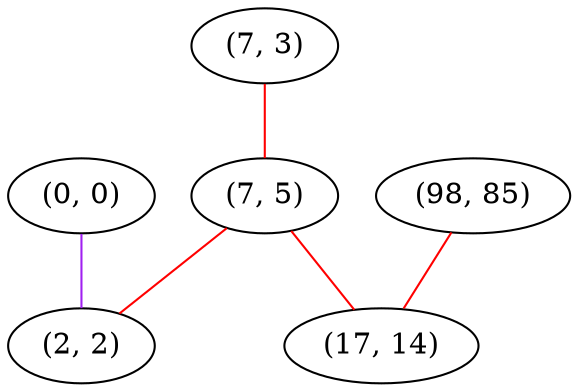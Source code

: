 graph "" {
"(7, 3)";
"(0, 0)";
"(98, 85)";
"(7, 5)";
"(2, 2)";
"(17, 14)";
"(7, 3)" -- "(7, 5)"  [color=red, key=0, weight=1];
"(0, 0)" -- "(2, 2)"  [color=purple, key=0, weight=4];
"(98, 85)" -- "(17, 14)"  [color=red, key=0, weight=1];
"(7, 5)" -- "(17, 14)"  [color=red, key=0, weight=1];
"(7, 5)" -- "(2, 2)"  [color=red, key=0, weight=1];
}

